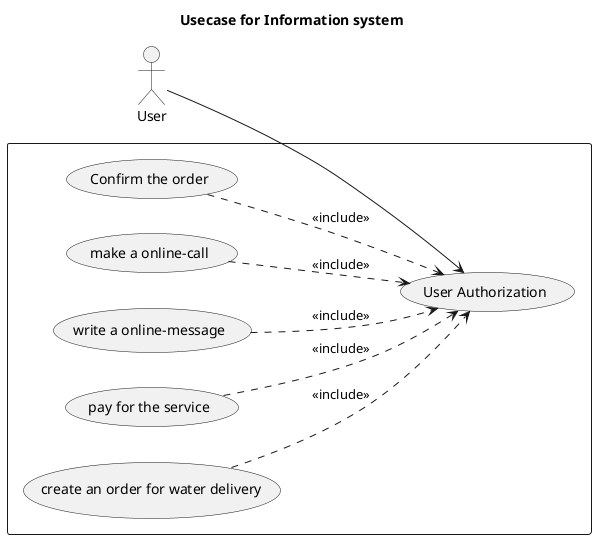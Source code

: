 @startuml 
title Usecase for Information system
left to right direction
skinparam packageStyle rect

actor User

rectangle {
  User --> (User Authorization)
  (Confirm the order) ..> (User Authorization) : <<include>>
  (make a online-call) ..> (User Authorization) : <<include>>
  (write a online-message) ..> (User Authorization) : <<include>>
  (pay for the service) ..> (User Authorization) : <<include>>
  (create an order for water delivery) ..> (User Authorization) : <<include>>
}
@enduml
